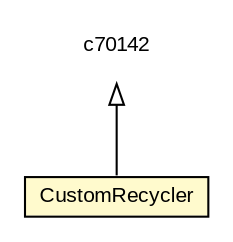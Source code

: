 #!/usr/local/bin/dot
#
# Class diagram 
# Generated by UMLGraph version R5_6-24-gf6e263 (http://www.umlgraph.org/)
#

digraph G {
	edge [fontname="arial",fontsize=10,labelfontname="arial",labelfontsize=10];
	node [fontname="arial",fontsize=10,shape=plaintext];
	nodesep=0.25;
	ranksep=0.5;
	// org.osmdroid.samplefragments.layouts.rec.CustomRecycler
	c69764 [label=<<table title="org.osmdroid.samplefragments.layouts.rec.CustomRecycler" border="0" cellborder="1" cellspacing="0" cellpadding="2" port="p" bgcolor="lemonChiffon" href="./CustomRecycler.html">
		<tr><td><table border="0" cellspacing="0" cellpadding="1">
<tr><td align="center" balign="center"> CustomRecycler </td></tr>
		</table></td></tr>
		</table>>, URL="./CustomRecycler.html", fontname="arial", fontcolor="black", fontsize=10.0];
	//org.osmdroid.samplefragments.layouts.rec.CustomRecycler extends <any>
	c70142:p -> c69764:p [dir=back,arrowtail=empty];
}

